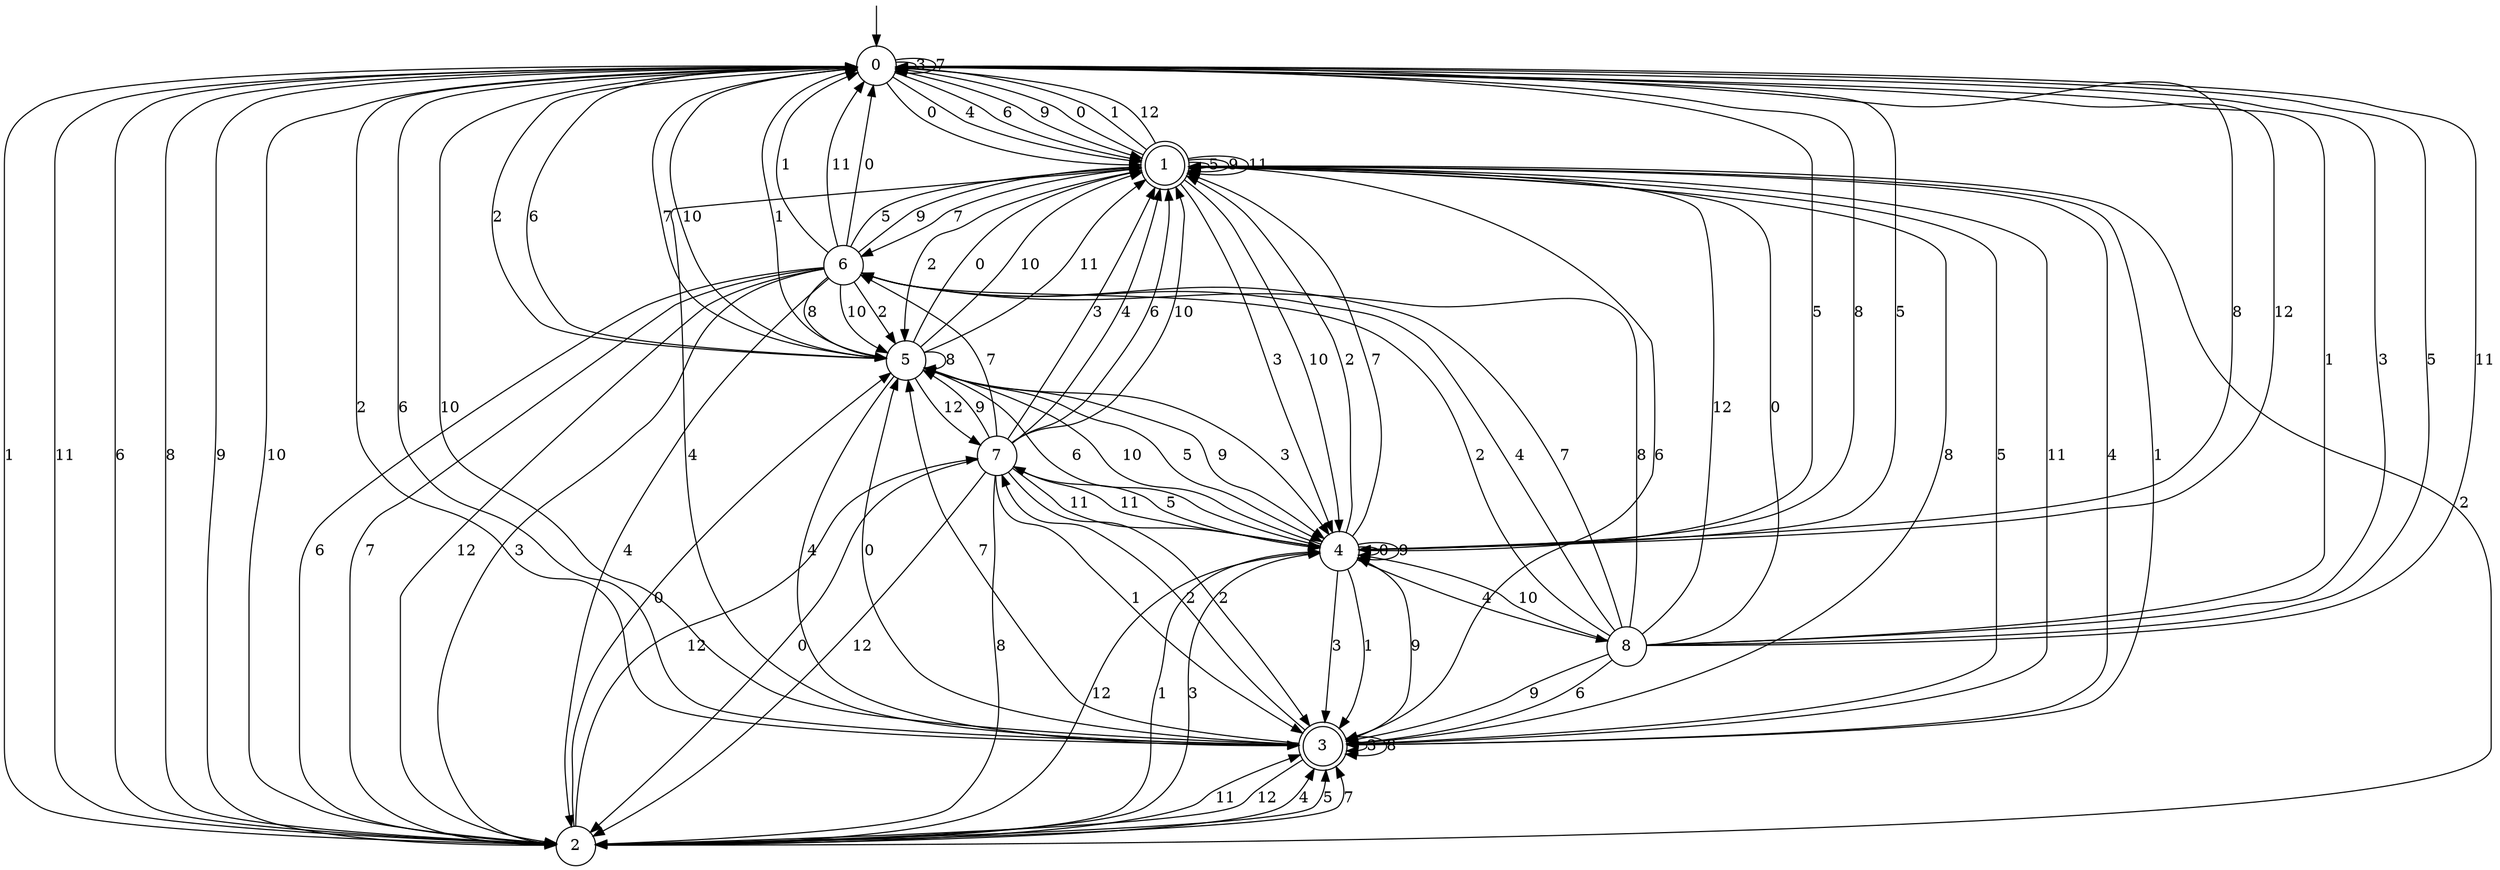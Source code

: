 digraph g {

	s0 [shape="circle" label="0"];
	s1 [shape="doublecircle" label="1"];
	s2 [shape="circle" label="2"];
	s3 [shape="doublecircle" label="3"];
	s4 [shape="circle" label="4"];
	s5 [shape="circle" label="5"];
	s6 [shape="circle" label="6"];
	s7 [shape="circle" label="7"];
	s8 [shape="circle" label="8"];
	s0 -> s1 [label="0"];
	s0 -> s2 [label="1"];
	s0 -> s3 [label="2"];
	s0 -> s0 [label="3"];
	s0 -> s1 [label="4"];
	s0 -> s4 [label="5"];
	s0 -> s1 [label="6"];
	s0 -> s0 [label="7"];
	s0 -> s4 [label="8"];
	s0 -> s1 [label="9"];
	s0 -> s5 [label="10"];
	s0 -> s2 [label="11"];
	s0 -> s4 [label="12"];
	s1 -> s0 [label="0"];
	s1 -> s0 [label="1"];
	s1 -> s5 [label="2"];
	s1 -> s4 [label="3"];
	s1 -> s3 [label="4"];
	s1 -> s1 [label="5"];
	s1 -> s3 [label="6"];
	s1 -> s6 [label="7"];
	s1 -> s3 [label="8"];
	s1 -> s1 [label="9"];
	s1 -> s4 [label="10"];
	s1 -> s1 [label="11"];
	s1 -> s0 [label="12"];
	s2 -> s5 [label="0"];
	s2 -> s4 [label="1"];
	s2 -> s1 [label="2"];
	s2 -> s4 [label="3"];
	s2 -> s3 [label="4"];
	s2 -> s3 [label="5"];
	s2 -> s0 [label="6"];
	s2 -> s3 [label="7"];
	s2 -> s0 [label="8"];
	s2 -> s0 [label="9"];
	s2 -> s0 [label="10"];
	s2 -> s3 [label="11"];
	s2 -> s7 [label="12"];
	s3 -> s5 [label="0"];
	s3 -> s1 [label="1"];
	s3 -> s7 [label="2"];
	s3 -> s3 [label="3"];
	s3 -> s1 [label="4"];
	s3 -> s1 [label="5"];
	s3 -> s0 [label="6"];
	s3 -> s5 [label="7"];
	s3 -> s3 [label="8"];
	s3 -> s4 [label="9"];
	s3 -> s0 [label="10"];
	s3 -> s1 [label="11"];
	s3 -> s2 [label="12"];
	s4 -> s4 [label="0"];
	s4 -> s3 [label="1"];
	s4 -> s1 [label="2"];
	s4 -> s3 [label="3"];
	s4 -> s8 [label="4"];
	s4 -> s0 [label="5"];
	s4 -> s5 [label="6"];
	s4 -> s1 [label="7"];
	s4 -> s0 [label="8"];
	s4 -> s4 [label="9"];
	s4 -> s5 [label="10"];
	s4 -> s7 [label="11"];
	s4 -> s2 [label="12"];
	s5 -> s1 [label="0"];
	s5 -> s0 [label="1"];
	s5 -> s0 [label="2"];
	s5 -> s4 [label="3"];
	s5 -> s3 [label="4"];
	s5 -> s4 [label="5"];
	s5 -> s0 [label="6"];
	s5 -> s0 [label="7"];
	s5 -> s5 [label="8"];
	s5 -> s4 [label="9"];
	s5 -> s1 [label="10"];
	s5 -> s1 [label="11"];
	s5 -> s7 [label="12"];
	s6 -> s0 [label="0"];
	s6 -> s0 [label="1"];
	s6 -> s5 [label="2"];
	s6 -> s2 [label="3"];
	s6 -> s2 [label="4"];
	s6 -> s1 [label="5"];
	s6 -> s2 [label="6"];
	s6 -> s2 [label="7"];
	s6 -> s5 [label="8"];
	s6 -> s1 [label="9"];
	s6 -> s5 [label="10"];
	s6 -> s0 [label="11"];
	s6 -> s2 [label="12"];
	s7 -> s2 [label="0"];
	s7 -> s3 [label="1"];
	s7 -> s3 [label="2"];
	s7 -> s1 [label="3"];
	s7 -> s1 [label="4"];
	s7 -> s4 [label="5"];
	s7 -> s1 [label="6"];
	s7 -> s6 [label="7"];
	s7 -> s2 [label="8"];
	s7 -> s5 [label="9"];
	s7 -> s1 [label="10"];
	s7 -> s4 [label="11"];
	s7 -> s2 [label="12"];
	s8 -> s1 [label="0"];
	s8 -> s0 [label="1"];
	s8 -> s6 [label="2"];
	s8 -> s0 [label="3"];
	s8 -> s6 [label="4"];
	s8 -> s0 [label="5"];
	s8 -> s3 [label="6"];
	s8 -> s6 [label="7"];
	s8 -> s6 [label="8"];
	s8 -> s3 [label="9"];
	s8 -> s4 [label="10"];
	s8 -> s0 [label="11"];
	s8 -> s1 [label="12"];

__start0 [label="" shape="none" width="0" height="0"];
__start0 -> s0;

}
